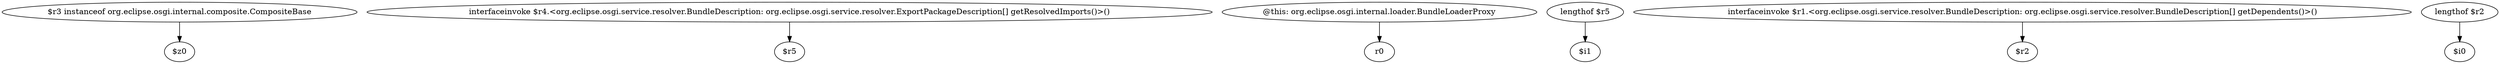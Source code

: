digraph g {
0[label="$r3 instanceof org.eclipse.osgi.internal.composite.CompositeBase"]
1[label="$z0"]
0->1[label=""]
2[label="interfaceinvoke $r4.<org.eclipse.osgi.service.resolver.BundleDescription: org.eclipse.osgi.service.resolver.ExportPackageDescription[] getResolvedImports()>()"]
3[label="$r5"]
2->3[label=""]
4[label="@this: org.eclipse.osgi.internal.loader.BundleLoaderProxy"]
5[label="r0"]
4->5[label=""]
6[label="lengthof $r5"]
7[label="$i1"]
6->7[label=""]
8[label="interfaceinvoke $r1.<org.eclipse.osgi.service.resolver.BundleDescription: org.eclipse.osgi.service.resolver.BundleDescription[] getDependents()>()"]
9[label="$r2"]
8->9[label=""]
10[label="lengthof $r2"]
11[label="$i0"]
10->11[label=""]
}